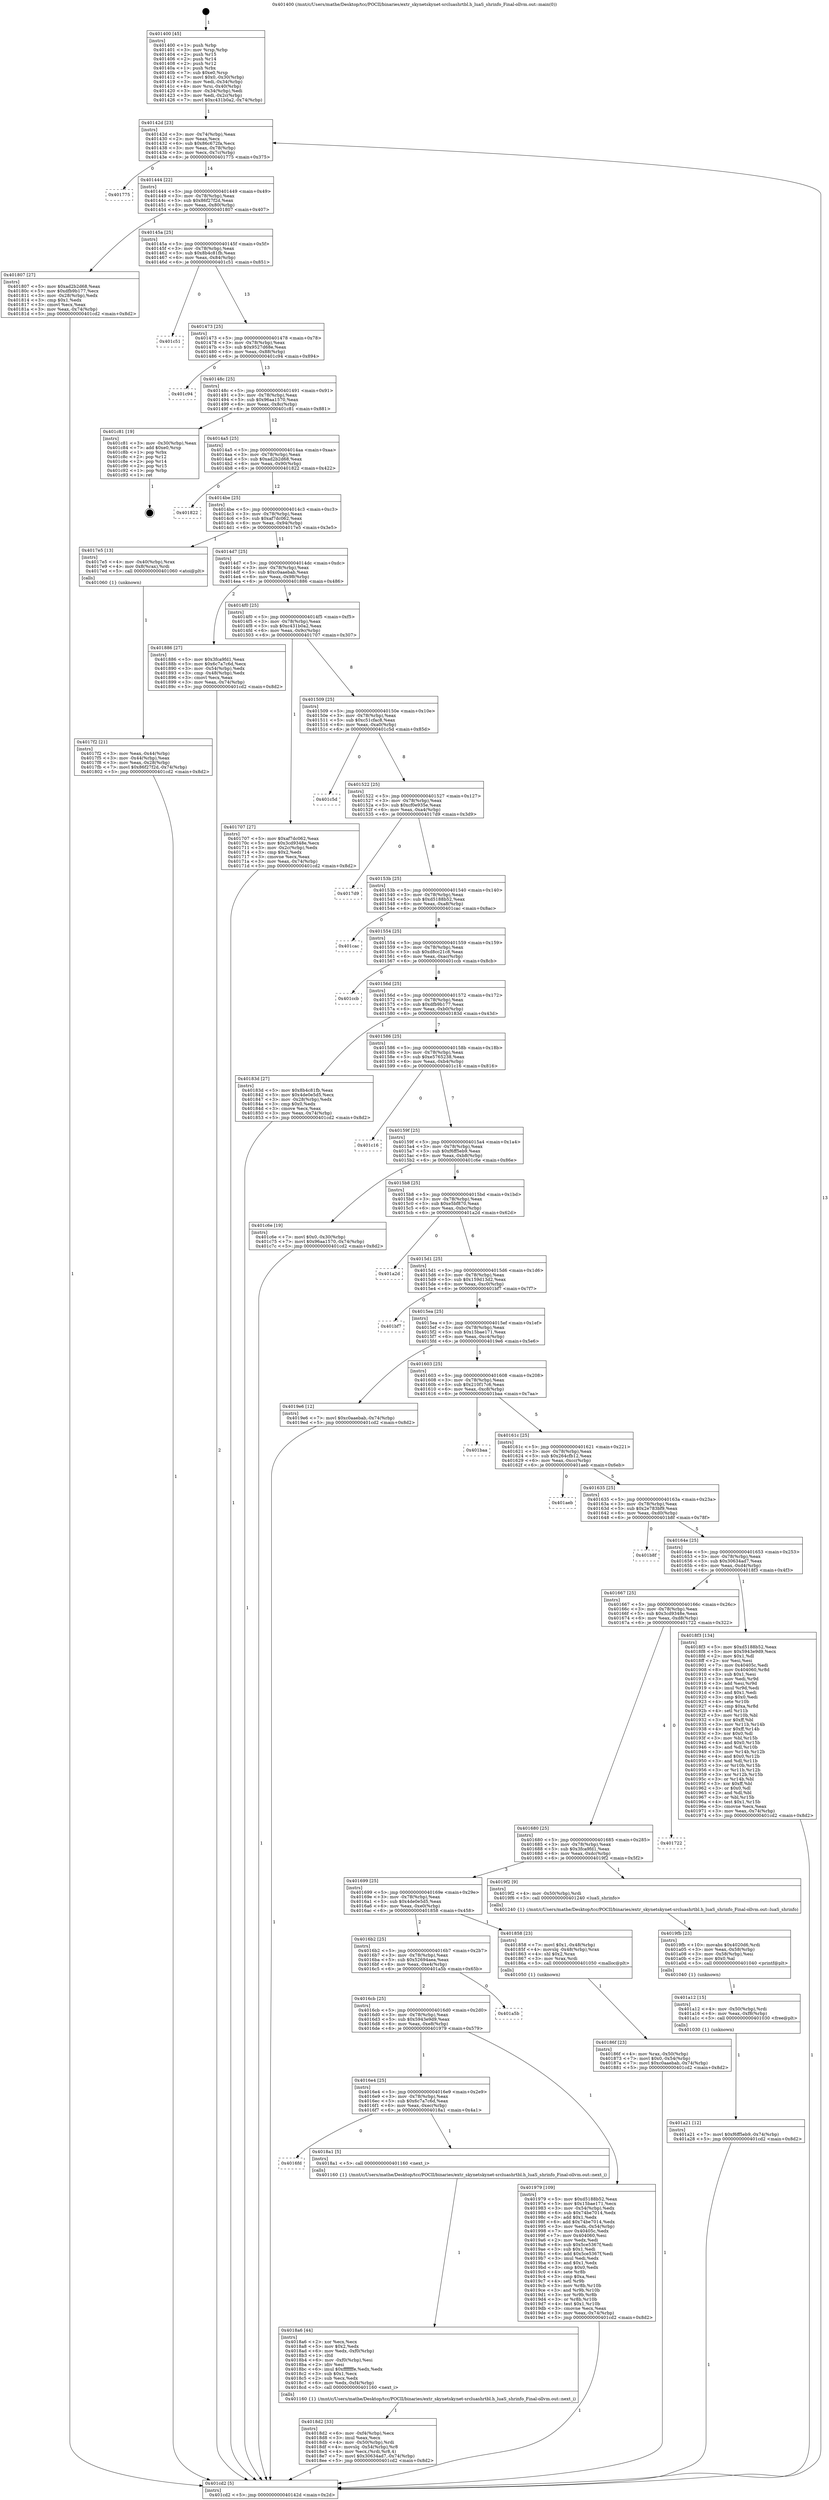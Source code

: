 digraph "0x401400" {
  label = "0x401400 (/mnt/c/Users/mathe/Desktop/tcc/POCII/binaries/extr_skynetskynet-srcluashrtbl.h_luaS_shrinfo_Final-ollvm.out::main(0))"
  labelloc = "t"
  node[shape=record]

  Entry [label="",width=0.3,height=0.3,shape=circle,fillcolor=black,style=filled]
  "0x40142d" [label="{
     0x40142d [23]\l
     | [instrs]\l
     &nbsp;&nbsp;0x40142d \<+3\>: mov -0x74(%rbp),%eax\l
     &nbsp;&nbsp;0x401430 \<+2\>: mov %eax,%ecx\l
     &nbsp;&nbsp;0x401432 \<+6\>: sub $0x86c672fa,%ecx\l
     &nbsp;&nbsp;0x401438 \<+3\>: mov %eax,-0x78(%rbp)\l
     &nbsp;&nbsp;0x40143b \<+3\>: mov %ecx,-0x7c(%rbp)\l
     &nbsp;&nbsp;0x40143e \<+6\>: je 0000000000401775 \<main+0x375\>\l
  }"]
  "0x401775" [label="{
     0x401775\l
  }", style=dashed]
  "0x401444" [label="{
     0x401444 [22]\l
     | [instrs]\l
     &nbsp;&nbsp;0x401444 \<+5\>: jmp 0000000000401449 \<main+0x49\>\l
     &nbsp;&nbsp;0x401449 \<+3\>: mov -0x78(%rbp),%eax\l
     &nbsp;&nbsp;0x40144c \<+5\>: sub $0x86f27f2d,%eax\l
     &nbsp;&nbsp;0x401451 \<+3\>: mov %eax,-0x80(%rbp)\l
     &nbsp;&nbsp;0x401454 \<+6\>: je 0000000000401807 \<main+0x407\>\l
  }"]
  Exit [label="",width=0.3,height=0.3,shape=circle,fillcolor=black,style=filled,peripheries=2]
  "0x401807" [label="{
     0x401807 [27]\l
     | [instrs]\l
     &nbsp;&nbsp;0x401807 \<+5\>: mov $0xad2b2d68,%eax\l
     &nbsp;&nbsp;0x40180c \<+5\>: mov $0xdfb9b177,%ecx\l
     &nbsp;&nbsp;0x401811 \<+3\>: mov -0x28(%rbp),%edx\l
     &nbsp;&nbsp;0x401814 \<+3\>: cmp $0x1,%edx\l
     &nbsp;&nbsp;0x401817 \<+3\>: cmovl %ecx,%eax\l
     &nbsp;&nbsp;0x40181a \<+3\>: mov %eax,-0x74(%rbp)\l
     &nbsp;&nbsp;0x40181d \<+5\>: jmp 0000000000401cd2 \<main+0x8d2\>\l
  }"]
  "0x40145a" [label="{
     0x40145a [25]\l
     | [instrs]\l
     &nbsp;&nbsp;0x40145a \<+5\>: jmp 000000000040145f \<main+0x5f\>\l
     &nbsp;&nbsp;0x40145f \<+3\>: mov -0x78(%rbp),%eax\l
     &nbsp;&nbsp;0x401462 \<+5\>: sub $0x8b4c81fb,%eax\l
     &nbsp;&nbsp;0x401467 \<+6\>: mov %eax,-0x84(%rbp)\l
     &nbsp;&nbsp;0x40146d \<+6\>: je 0000000000401c51 \<main+0x851\>\l
  }"]
  "0x401a21" [label="{
     0x401a21 [12]\l
     | [instrs]\l
     &nbsp;&nbsp;0x401a21 \<+7\>: movl $0xf6ff5eb9,-0x74(%rbp)\l
     &nbsp;&nbsp;0x401a28 \<+5\>: jmp 0000000000401cd2 \<main+0x8d2\>\l
  }"]
  "0x401c51" [label="{
     0x401c51\l
  }", style=dashed]
  "0x401473" [label="{
     0x401473 [25]\l
     | [instrs]\l
     &nbsp;&nbsp;0x401473 \<+5\>: jmp 0000000000401478 \<main+0x78\>\l
     &nbsp;&nbsp;0x401478 \<+3\>: mov -0x78(%rbp),%eax\l
     &nbsp;&nbsp;0x40147b \<+5\>: sub $0x9527d68e,%eax\l
     &nbsp;&nbsp;0x401480 \<+6\>: mov %eax,-0x88(%rbp)\l
     &nbsp;&nbsp;0x401486 \<+6\>: je 0000000000401c94 \<main+0x894\>\l
  }"]
  "0x401a12" [label="{
     0x401a12 [15]\l
     | [instrs]\l
     &nbsp;&nbsp;0x401a12 \<+4\>: mov -0x50(%rbp),%rdi\l
     &nbsp;&nbsp;0x401a16 \<+6\>: mov %eax,-0xf8(%rbp)\l
     &nbsp;&nbsp;0x401a1c \<+5\>: call 0000000000401030 \<free@plt\>\l
     | [calls]\l
     &nbsp;&nbsp;0x401030 \{1\} (unknown)\l
  }"]
  "0x401c94" [label="{
     0x401c94\l
  }", style=dashed]
  "0x40148c" [label="{
     0x40148c [25]\l
     | [instrs]\l
     &nbsp;&nbsp;0x40148c \<+5\>: jmp 0000000000401491 \<main+0x91\>\l
     &nbsp;&nbsp;0x401491 \<+3\>: mov -0x78(%rbp),%eax\l
     &nbsp;&nbsp;0x401494 \<+5\>: sub $0x96aa1570,%eax\l
     &nbsp;&nbsp;0x401499 \<+6\>: mov %eax,-0x8c(%rbp)\l
     &nbsp;&nbsp;0x40149f \<+6\>: je 0000000000401c81 \<main+0x881\>\l
  }"]
  "0x4019fb" [label="{
     0x4019fb [23]\l
     | [instrs]\l
     &nbsp;&nbsp;0x4019fb \<+10\>: movabs $0x4020d6,%rdi\l
     &nbsp;&nbsp;0x401a05 \<+3\>: mov %eax,-0x58(%rbp)\l
     &nbsp;&nbsp;0x401a08 \<+3\>: mov -0x58(%rbp),%esi\l
     &nbsp;&nbsp;0x401a0b \<+2\>: mov $0x0,%al\l
     &nbsp;&nbsp;0x401a0d \<+5\>: call 0000000000401040 \<printf@plt\>\l
     | [calls]\l
     &nbsp;&nbsp;0x401040 \{1\} (unknown)\l
  }"]
  "0x401c81" [label="{
     0x401c81 [19]\l
     | [instrs]\l
     &nbsp;&nbsp;0x401c81 \<+3\>: mov -0x30(%rbp),%eax\l
     &nbsp;&nbsp;0x401c84 \<+7\>: add $0xe0,%rsp\l
     &nbsp;&nbsp;0x401c8b \<+1\>: pop %rbx\l
     &nbsp;&nbsp;0x401c8c \<+2\>: pop %r12\l
     &nbsp;&nbsp;0x401c8e \<+2\>: pop %r14\l
     &nbsp;&nbsp;0x401c90 \<+2\>: pop %r15\l
     &nbsp;&nbsp;0x401c92 \<+1\>: pop %rbp\l
     &nbsp;&nbsp;0x401c93 \<+1\>: ret\l
  }"]
  "0x4014a5" [label="{
     0x4014a5 [25]\l
     | [instrs]\l
     &nbsp;&nbsp;0x4014a5 \<+5\>: jmp 00000000004014aa \<main+0xaa\>\l
     &nbsp;&nbsp;0x4014aa \<+3\>: mov -0x78(%rbp),%eax\l
     &nbsp;&nbsp;0x4014ad \<+5\>: sub $0xad2b2d68,%eax\l
     &nbsp;&nbsp;0x4014b2 \<+6\>: mov %eax,-0x90(%rbp)\l
     &nbsp;&nbsp;0x4014b8 \<+6\>: je 0000000000401822 \<main+0x422\>\l
  }"]
  "0x4018d2" [label="{
     0x4018d2 [33]\l
     | [instrs]\l
     &nbsp;&nbsp;0x4018d2 \<+6\>: mov -0xf4(%rbp),%ecx\l
     &nbsp;&nbsp;0x4018d8 \<+3\>: imul %eax,%ecx\l
     &nbsp;&nbsp;0x4018db \<+4\>: mov -0x50(%rbp),%rdi\l
     &nbsp;&nbsp;0x4018df \<+4\>: movslq -0x54(%rbp),%r8\l
     &nbsp;&nbsp;0x4018e3 \<+4\>: mov %ecx,(%rdi,%r8,4)\l
     &nbsp;&nbsp;0x4018e7 \<+7\>: movl $0x30634ad7,-0x74(%rbp)\l
     &nbsp;&nbsp;0x4018ee \<+5\>: jmp 0000000000401cd2 \<main+0x8d2\>\l
  }"]
  "0x401822" [label="{
     0x401822\l
  }", style=dashed]
  "0x4014be" [label="{
     0x4014be [25]\l
     | [instrs]\l
     &nbsp;&nbsp;0x4014be \<+5\>: jmp 00000000004014c3 \<main+0xc3\>\l
     &nbsp;&nbsp;0x4014c3 \<+3\>: mov -0x78(%rbp),%eax\l
     &nbsp;&nbsp;0x4014c6 \<+5\>: sub $0xaf7dc062,%eax\l
     &nbsp;&nbsp;0x4014cb \<+6\>: mov %eax,-0x94(%rbp)\l
     &nbsp;&nbsp;0x4014d1 \<+6\>: je 00000000004017e5 \<main+0x3e5\>\l
  }"]
  "0x4018a6" [label="{
     0x4018a6 [44]\l
     | [instrs]\l
     &nbsp;&nbsp;0x4018a6 \<+2\>: xor %ecx,%ecx\l
     &nbsp;&nbsp;0x4018a8 \<+5\>: mov $0x2,%edx\l
     &nbsp;&nbsp;0x4018ad \<+6\>: mov %edx,-0xf0(%rbp)\l
     &nbsp;&nbsp;0x4018b3 \<+1\>: cltd\l
     &nbsp;&nbsp;0x4018b4 \<+6\>: mov -0xf0(%rbp),%esi\l
     &nbsp;&nbsp;0x4018ba \<+2\>: idiv %esi\l
     &nbsp;&nbsp;0x4018bc \<+6\>: imul $0xfffffffe,%edx,%edx\l
     &nbsp;&nbsp;0x4018c2 \<+3\>: sub $0x1,%ecx\l
     &nbsp;&nbsp;0x4018c5 \<+2\>: sub %ecx,%edx\l
     &nbsp;&nbsp;0x4018c7 \<+6\>: mov %edx,-0xf4(%rbp)\l
     &nbsp;&nbsp;0x4018cd \<+5\>: call 0000000000401160 \<next_i\>\l
     | [calls]\l
     &nbsp;&nbsp;0x401160 \{1\} (/mnt/c/Users/mathe/Desktop/tcc/POCII/binaries/extr_skynetskynet-srcluashrtbl.h_luaS_shrinfo_Final-ollvm.out::next_i)\l
  }"]
  "0x4017e5" [label="{
     0x4017e5 [13]\l
     | [instrs]\l
     &nbsp;&nbsp;0x4017e5 \<+4\>: mov -0x40(%rbp),%rax\l
     &nbsp;&nbsp;0x4017e9 \<+4\>: mov 0x8(%rax),%rdi\l
     &nbsp;&nbsp;0x4017ed \<+5\>: call 0000000000401060 \<atoi@plt\>\l
     | [calls]\l
     &nbsp;&nbsp;0x401060 \{1\} (unknown)\l
  }"]
  "0x4014d7" [label="{
     0x4014d7 [25]\l
     | [instrs]\l
     &nbsp;&nbsp;0x4014d7 \<+5\>: jmp 00000000004014dc \<main+0xdc\>\l
     &nbsp;&nbsp;0x4014dc \<+3\>: mov -0x78(%rbp),%eax\l
     &nbsp;&nbsp;0x4014df \<+5\>: sub $0xc0aaebab,%eax\l
     &nbsp;&nbsp;0x4014e4 \<+6\>: mov %eax,-0x98(%rbp)\l
     &nbsp;&nbsp;0x4014ea \<+6\>: je 0000000000401886 \<main+0x486\>\l
  }"]
  "0x4016fd" [label="{
     0x4016fd\l
  }", style=dashed]
  "0x401886" [label="{
     0x401886 [27]\l
     | [instrs]\l
     &nbsp;&nbsp;0x401886 \<+5\>: mov $0x3fca9fd1,%eax\l
     &nbsp;&nbsp;0x40188b \<+5\>: mov $0x6c7a7c6d,%ecx\l
     &nbsp;&nbsp;0x401890 \<+3\>: mov -0x54(%rbp),%edx\l
     &nbsp;&nbsp;0x401893 \<+3\>: cmp -0x48(%rbp),%edx\l
     &nbsp;&nbsp;0x401896 \<+3\>: cmovl %ecx,%eax\l
     &nbsp;&nbsp;0x401899 \<+3\>: mov %eax,-0x74(%rbp)\l
     &nbsp;&nbsp;0x40189c \<+5\>: jmp 0000000000401cd2 \<main+0x8d2\>\l
  }"]
  "0x4014f0" [label="{
     0x4014f0 [25]\l
     | [instrs]\l
     &nbsp;&nbsp;0x4014f0 \<+5\>: jmp 00000000004014f5 \<main+0xf5\>\l
     &nbsp;&nbsp;0x4014f5 \<+3\>: mov -0x78(%rbp),%eax\l
     &nbsp;&nbsp;0x4014f8 \<+5\>: sub $0xc431b0a2,%eax\l
     &nbsp;&nbsp;0x4014fd \<+6\>: mov %eax,-0x9c(%rbp)\l
     &nbsp;&nbsp;0x401503 \<+6\>: je 0000000000401707 \<main+0x307\>\l
  }"]
  "0x4018a1" [label="{
     0x4018a1 [5]\l
     | [instrs]\l
     &nbsp;&nbsp;0x4018a1 \<+5\>: call 0000000000401160 \<next_i\>\l
     | [calls]\l
     &nbsp;&nbsp;0x401160 \{1\} (/mnt/c/Users/mathe/Desktop/tcc/POCII/binaries/extr_skynetskynet-srcluashrtbl.h_luaS_shrinfo_Final-ollvm.out::next_i)\l
  }"]
  "0x401707" [label="{
     0x401707 [27]\l
     | [instrs]\l
     &nbsp;&nbsp;0x401707 \<+5\>: mov $0xaf7dc062,%eax\l
     &nbsp;&nbsp;0x40170c \<+5\>: mov $0x3cd9348e,%ecx\l
     &nbsp;&nbsp;0x401711 \<+3\>: mov -0x2c(%rbp),%edx\l
     &nbsp;&nbsp;0x401714 \<+3\>: cmp $0x2,%edx\l
     &nbsp;&nbsp;0x401717 \<+3\>: cmovne %ecx,%eax\l
     &nbsp;&nbsp;0x40171a \<+3\>: mov %eax,-0x74(%rbp)\l
     &nbsp;&nbsp;0x40171d \<+5\>: jmp 0000000000401cd2 \<main+0x8d2\>\l
  }"]
  "0x401509" [label="{
     0x401509 [25]\l
     | [instrs]\l
     &nbsp;&nbsp;0x401509 \<+5\>: jmp 000000000040150e \<main+0x10e\>\l
     &nbsp;&nbsp;0x40150e \<+3\>: mov -0x78(%rbp),%eax\l
     &nbsp;&nbsp;0x401511 \<+5\>: sub $0xc51cfac8,%eax\l
     &nbsp;&nbsp;0x401516 \<+6\>: mov %eax,-0xa0(%rbp)\l
     &nbsp;&nbsp;0x40151c \<+6\>: je 0000000000401c5d \<main+0x85d\>\l
  }"]
  "0x401cd2" [label="{
     0x401cd2 [5]\l
     | [instrs]\l
     &nbsp;&nbsp;0x401cd2 \<+5\>: jmp 000000000040142d \<main+0x2d\>\l
  }"]
  "0x401400" [label="{
     0x401400 [45]\l
     | [instrs]\l
     &nbsp;&nbsp;0x401400 \<+1\>: push %rbp\l
     &nbsp;&nbsp;0x401401 \<+3\>: mov %rsp,%rbp\l
     &nbsp;&nbsp;0x401404 \<+2\>: push %r15\l
     &nbsp;&nbsp;0x401406 \<+2\>: push %r14\l
     &nbsp;&nbsp;0x401408 \<+2\>: push %r12\l
     &nbsp;&nbsp;0x40140a \<+1\>: push %rbx\l
     &nbsp;&nbsp;0x40140b \<+7\>: sub $0xe0,%rsp\l
     &nbsp;&nbsp;0x401412 \<+7\>: movl $0x0,-0x30(%rbp)\l
     &nbsp;&nbsp;0x401419 \<+3\>: mov %edi,-0x34(%rbp)\l
     &nbsp;&nbsp;0x40141c \<+4\>: mov %rsi,-0x40(%rbp)\l
     &nbsp;&nbsp;0x401420 \<+3\>: mov -0x34(%rbp),%edi\l
     &nbsp;&nbsp;0x401423 \<+3\>: mov %edi,-0x2c(%rbp)\l
     &nbsp;&nbsp;0x401426 \<+7\>: movl $0xc431b0a2,-0x74(%rbp)\l
  }"]
  "0x4017f2" [label="{
     0x4017f2 [21]\l
     | [instrs]\l
     &nbsp;&nbsp;0x4017f2 \<+3\>: mov %eax,-0x44(%rbp)\l
     &nbsp;&nbsp;0x4017f5 \<+3\>: mov -0x44(%rbp),%eax\l
     &nbsp;&nbsp;0x4017f8 \<+3\>: mov %eax,-0x28(%rbp)\l
     &nbsp;&nbsp;0x4017fb \<+7\>: movl $0x86f27f2d,-0x74(%rbp)\l
     &nbsp;&nbsp;0x401802 \<+5\>: jmp 0000000000401cd2 \<main+0x8d2\>\l
  }"]
  "0x4016e4" [label="{
     0x4016e4 [25]\l
     | [instrs]\l
     &nbsp;&nbsp;0x4016e4 \<+5\>: jmp 00000000004016e9 \<main+0x2e9\>\l
     &nbsp;&nbsp;0x4016e9 \<+3\>: mov -0x78(%rbp),%eax\l
     &nbsp;&nbsp;0x4016ec \<+5\>: sub $0x6c7a7c6d,%eax\l
     &nbsp;&nbsp;0x4016f1 \<+6\>: mov %eax,-0xec(%rbp)\l
     &nbsp;&nbsp;0x4016f7 \<+6\>: je 00000000004018a1 \<main+0x4a1\>\l
  }"]
  "0x401c5d" [label="{
     0x401c5d\l
  }", style=dashed]
  "0x401522" [label="{
     0x401522 [25]\l
     | [instrs]\l
     &nbsp;&nbsp;0x401522 \<+5\>: jmp 0000000000401527 \<main+0x127\>\l
     &nbsp;&nbsp;0x401527 \<+3\>: mov -0x78(%rbp),%eax\l
     &nbsp;&nbsp;0x40152a \<+5\>: sub $0xcf0e935e,%eax\l
     &nbsp;&nbsp;0x40152f \<+6\>: mov %eax,-0xa4(%rbp)\l
     &nbsp;&nbsp;0x401535 \<+6\>: je 00000000004017d9 \<main+0x3d9\>\l
  }"]
  "0x401979" [label="{
     0x401979 [109]\l
     | [instrs]\l
     &nbsp;&nbsp;0x401979 \<+5\>: mov $0xd5188b52,%eax\l
     &nbsp;&nbsp;0x40197e \<+5\>: mov $0x15bae171,%ecx\l
     &nbsp;&nbsp;0x401983 \<+3\>: mov -0x54(%rbp),%edx\l
     &nbsp;&nbsp;0x401986 \<+6\>: sub $0x74be7014,%edx\l
     &nbsp;&nbsp;0x40198c \<+3\>: add $0x1,%edx\l
     &nbsp;&nbsp;0x40198f \<+6\>: add $0x74be7014,%edx\l
     &nbsp;&nbsp;0x401995 \<+3\>: mov %edx,-0x54(%rbp)\l
     &nbsp;&nbsp;0x401998 \<+7\>: mov 0x40405c,%edx\l
     &nbsp;&nbsp;0x40199f \<+7\>: mov 0x404060,%esi\l
     &nbsp;&nbsp;0x4019a6 \<+2\>: mov %edx,%edi\l
     &nbsp;&nbsp;0x4019a8 \<+6\>: sub $0x5ce5367f,%edi\l
     &nbsp;&nbsp;0x4019ae \<+3\>: sub $0x1,%edi\l
     &nbsp;&nbsp;0x4019b1 \<+6\>: add $0x5ce5367f,%edi\l
     &nbsp;&nbsp;0x4019b7 \<+3\>: imul %edi,%edx\l
     &nbsp;&nbsp;0x4019ba \<+3\>: and $0x1,%edx\l
     &nbsp;&nbsp;0x4019bd \<+3\>: cmp $0x0,%edx\l
     &nbsp;&nbsp;0x4019c0 \<+4\>: sete %r8b\l
     &nbsp;&nbsp;0x4019c4 \<+3\>: cmp $0xa,%esi\l
     &nbsp;&nbsp;0x4019c7 \<+4\>: setl %r9b\l
     &nbsp;&nbsp;0x4019cb \<+3\>: mov %r8b,%r10b\l
     &nbsp;&nbsp;0x4019ce \<+3\>: and %r9b,%r10b\l
     &nbsp;&nbsp;0x4019d1 \<+3\>: xor %r9b,%r8b\l
     &nbsp;&nbsp;0x4019d4 \<+3\>: or %r8b,%r10b\l
     &nbsp;&nbsp;0x4019d7 \<+4\>: test $0x1,%r10b\l
     &nbsp;&nbsp;0x4019db \<+3\>: cmovne %ecx,%eax\l
     &nbsp;&nbsp;0x4019de \<+3\>: mov %eax,-0x74(%rbp)\l
     &nbsp;&nbsp;0x4019e1 \<+5\>: jmp 0000000000401cd2 \<main+0x8d2\>\l
  }"]
  "0x4017d9" [label="{
     0x4017d9\l
  }", style=dashed]
  "0x40153b" [label="{
     0x40153b [25]\l
     | [instrs]\l
     &nbsp;&nbsp;0x40153b \<+5\>: jmp 0000000000401540 \<main+0x140\>\l
     &nbsp;&nbsp;0x401540 \<+3\>: mov -0x78(%rbp),%eax\l
     &nbsp;&nbsp;0x401543 \<+5\>: sub $0xd5188b52,%eax\l
     &nbsp;&nbsp;0x401548 \<+6\>: mov %eax,-0xa8(%rbp)\l
     &nbsp;&nbsp;0x40154e \<+6\>: je 0000000000401cac \<main+0x8ac\>\l
  }"]
  "0x4016cb" [label="{
     0x4016cb [25]\l
     | [instrs]\l
     &nbsp;&nbsp;0x4016cb \<+5\>: jmp 00000000004016d0 \<main+0x2d0\>\l
     &nbsp;&nbsp;0x4016d0 \<+3\>: mov -0x78(%rbp),%eax\l
     &nbsp;&nbsp;0x4016d3 \<+5\>: sub $0x5943e9d9,%eax\l
     &nbsp;&nbsp;0x4016d8 \<+6\>: mov %eax,-0xe8(%rbp)\l
     &nbsp;&nbsp;0x4016de \<+6\>: je 0000000000401979 \<main+0x579\>\l
  }"]
  "0x401cac" [label="{
     0x401cac\l
  }", style=dashed]
  "0x401554" [label="{
     0x401554 [25]\l
     | [instrs]\l
     &nbsp;&nbsp;0x401554 \<+5\>: jmp 0000000000401559 \<main+0x159\>\l
     &nbsp;&nbsp;0x401559 \<+3\>: mov -0x78(%rbp),%eax\l
     &nbsp;&nbsp;0x40155c \<+5\>: sub $0xd8cc21c8,%eax\l
     &nbsp;&nbsp;0x401561 \<+6\>: mov %eax,-0xac(%rbp)\l
     &nbsp;&nbsp;0x401567 \<+6\>: je 0000000000401ccb \<main+0x8cb\>\l
  }"]
  "0x401a5b" [label="{
     0x401a5b\l
  }", style=dashed]
  "0x401ccb" [label="{
     0x401ccb\l
  }", style=dashed]
  "0x40156d" [label="{
     0x40156d [25]\l
     | [instrs]\l
     &nbsp;&nbsp;0x40156d \<+5\>: jmp 0000000000401572 \<main+0x172\>\l
     &nbsp;&nbsp;0x401572 \<+3\>: mov -0x78(%rbp),%eax\l
     &nbsp;&nbsp;0x401575 \<+5\>: sub $0xdfb9b177,%eax\l
     &nbsp;&nbsp;0x40157a \<+6\>: mov %eax,-0xb0(%rbp)\l
     &nbsp;&nbsp;0x401580 \<+6\>: je 000000000040183d \<main+0x43d\>\l
  }"]
  "0x40186f" [label="{
     0x40186f [23]\l
     | [instrs]\l
     &nbsp;&nbsp;0x40186f \<+4\>: mov %rax,-0x50(%rbp)\l
     &nbsp;&nbsp;0x401873 \<+7\>: movl $0x0,-0x54(%rbp)\l
     &nbsp;&nbsp;0x40187a \<+7\>: movl $0xc0aaebab,-0x74(%rbp)\l
     &nbsp;&nbsp;0x401881 \<+5\>: jmp 0000000000401cd2 \<main+0x8d2\>\l
  }"]
  "0x40183d" [label="{
     0x40183d [27]\l
     | [instrs]\l
     &nbsp;&nbsp;0x40183d \<+5\>: mov $0x8b4c81fb,%eax\l
     &nbsp;&nbsp;0x401842 \<+5\>: mov $0x4de0e5d5,%ecx\l
     &nbsp;&nbsp;0x401847 \<+3\>: mov -0x28(%rbp),%edx\l
     &nbsp;&nbsp;0x40184a \<+3\>: cmp $0x0,%edx\l
     &nbsp;&nbsp;0x40184d \<+3\>: cmove %ecx,%eax\l
     &nbsp;&nbsp;0x401850 \<+3\>: mov %eax,-0x74(%rbp)\l
     &nbsp;&nbsp;0x401853 \<+5\>: jmp 0000000000401cd2 \<main+0x8d2\>\l
  }"]
  "0x401586" [label="{
     0x401586 [25]\l
     | [instrs]\l
     &nbsp;&nbsp;0x401586 \<+5\>: jmp 000000000040158b \<main+0x18b\>\l
     &nbsp;&nbsp;0x40158b \<+3\>: mov -0x78(%rbp),%eax\l
     &nbsp;&nbsp;0x40158e \<+5\>: sub $0xe5765238,%eax\l
     &nbsp;&nbsp;0x401593 \<+6\>: mov %eax,-0xb4(%rbp)\l
     &nbsp;&nbsp;0x401599 \<+6\>: je 0000000000401c16 \<main+0x816\>\l
  }"]
  "0x4016b2" [label="{
     0x4016b2 [25]\l
     | [instrs]\l
     &nbsp;&nbsp;0x4016b2 \<+5\>: jmp 00000000004016b7 \<main+0x2b7\>\l
     &nbsp;&nbsp;0x4016b7 \<+3\>: mov -0x78(%rbp),%eax\l
     &nbsp;&nbsp;0x4016ba \<+5\>: sub $0x52694aea,%eax\l
     &nbsp;&nbsp;0x4016bf \<+6\>: mov %eax,-0xe4(%rbp)\l
     &nbsp;&nbsp;0x4016c5 \<+6\>: je 0000000000401a5b \<main+0x65b\>\l
  }"]
  "0x401c16" [label="{
     0x401c16\l
  }", style=dashed]
  "0x40159f" [label="{
     0x40159f [25]\l
     | [instrs]\l
     &nbsp;&nbsp;0x40159f \<+5\>: jmp 00000000004015a4 \<main+0x1a4\>\l
     &nbsp;&nbsp;0x4015a4 \<+3\>: mov -0x78(%rbp),%eax\l
     &nbsp;&nbsp;0x4015a7 \<+5\>: sub $0xf6ff5eb9,%eax\l
     &nbsp;&nbsp;0x4015ac \<+6\>: mov %eax,-0xb8(%rbp)\l
     &nbsp;&nbsp;0x4015b2 \<+6\>: je 0000000000401c6e \<main+0x86e\>\l
  }"]
  "0x401858" [label="{
     0x401858 [23]\l
     | [instrs]\l
     &nbsp;&nbsp;0x401858 \<+7\>: movl $0x1,-0x48(%rbp)\l
     &nbsp;&nbsp;0x40185f \<+4\>: movslq -0x48(%rbp),%rax\l
     &nbsp;&nbsp;0x401863 \<+4\>: shl $0x2,%rax\l
     &nbsp;&nbsp;0x401867 \<+3\>: mov %rax,%rdi\l
     &nbsp;&nbsp;0x40186a \<+5\>: call 0000000000401050 \<malloc@plt\>\l
     | [calls]\l
     &nbsp;&nbsp;0x401050 \{1\} (unknown)\l
  }"]
  "0x401c6e" [label="{
     0x401c6e [19]\l
     | [instrs]\l
     &nbsp;&nbsp;0x401c6e \<+7\>: movl $0x0,-0x30(%rbp)\l
     &nbsp;&nbsp;0x401c75 \<+7\>: movl $0x96aa1570,-0x74(%rbp)\l
     &nbsp;&nbsp;0x401c7c \<+5\>: jmp 0000000000401cd2 \<main+0x8d2\>\l
  }"]
  "0x4015b8" [label="{
     0x4015b8 [25]\l
     | [instrs]\l
     &nbsp;&nbsp;0x4015b8 \<+5\>: jmp 00000000004015bd \<main+0x1bd\>\l
     &nbsp;&nbsp;0x4015bd \<+3\>: mov -0x78(%rbp),%eax\l
     &nbsp;&nbsp;0x4015c0 \<+5\>: sub $0xe5bf870,%eax\l
     &nbsp;&nbsp;0x4015c5 \<+6\>: mov %eax,-0xbc(%rbp)\l
     &nbsp;&nbsp;0x4015cb \<+6\>: je 0000000000401a2d \<main+0x62d\>\l
  }"]
  "0x401699" [label="{
     0x401699 [25]\l
     | [instrs]\l
     &nbsp;&nbsp;0x401699 \<+5\>: jmp 000000000040169e \<main+0x29e\>\l
     &nbsp;&nbsp;0x40169e \<+3\>: mov -0x78(%rbp),%eax\l
     &nbsp;&nbsp;0x4016a1 \<+5\>: sub $0x4de0e5d5,%eax\l
     &nbsp;&nbsp;0x4016a6 \<+6\>: mov %eax,-0xe0(%rbp)\l
     &nbsp;&nbsp;0x4016ac \<+6\>: je 0000000000401858 \<main+0x458\>\l
  }"]
  "0x401a2d" [label="{
     0x401a2d\l
  }", style=dashed]
  "0x4015d1" [label="{
     0x4015d1 [25]\l
     | [instrs]\l
     &nbsp;&nbsp;0x4015d1 \<+5\>: jmp 00000000004015d6 \<main+0x1d6\>\l
     &nbsp;&nbsp;0x4015d6 \<+3\>: mov -0x78(%rbp),%eax\l
     &nbsp;&nbsp;0x4015d9 \<+5\>: sub $0x159d13d2,%eax\l
     &nbsp;&nbsp;0x4015de \<+6\>: mov %eax,-0xc0(%rbp)\l
     &nbsp;&nbsp;0x4015e4 \<+6\>: je 0000000000401bf7 \<main+0x7f7\>\l
  }"]
  "0x4019f2" [label="{
     0x4019f2 [9]\l
     | [instrs]\l
     &nbsp;&nbsp;0x4019f2 \<+4\>: mov -0x50(%rbp),%rdi\l
     &nbsp;&nbsp;0x4019f6 \<+5\>: call 0000000000401240 \<luaS_shrinfo\>\l
     | [calls]\l
     &nbsp;&nbsp;0x401240 \{1\} (/mnt/c/Users/mathe/Desktop/tcc/POCII/binaries/extr_skynetskynet-srcluashrtbl.h_luaS_shrinfo_Final-ollvm.out::luaS_shrinfo)\l
  }"]
  "0x401bf7" [label="{
     0x401bf7\l
  }", style=dashed]
  "0x4015ea" [label="{
     0x4015ea [25]\l
     | [instrs]\l
     &nbsp;&nbsp;0x4015ea \<+5\>: jmp 00000000004015ef \<main+0x1ef\>\l
     &nbsp;&nbsp;0x4015ef \<+3\>: mov -0x78(%rbp),%eax\l
     &nbsp;&nbsp;0x4015f2 \<+5\>: sub $0x15bae171,%eax\l
     &nbsp;&nbsp;0x4015f7 \<+6\>: mov %eax,-0xc4(%rbp)\l
     &nbsp;&nbsp;0x4015fd \<+6\>: je 00000000004019e6 \<main+0x5e6\>\l
  }"]
  "0x401680" [label="{
     0x401680 [25]\l
     | [instrs]\l
     &nbsp;&nbsp;0x401680 \<+5\>: jmp 0000000000401685 \<main+0x285\>\l
     &nbsp;&nbsp;0x401685 \<+3\>: mov -0x78(%rbp),%eax\l
     &nbsp;&nbsp;0x401688 \<+5\>: sub $0x3fca9fd1,%eax\l
     &nbsp;&nbsp;0x40168d \<+6\>: mov %eax,-0xdc(%rbp)\l
     &nbsp;&nbsp;0x401693 \<+6\>: je 00000000004019f2 \<main+0x5f2\>\l
  }"]
  "0x4019e6" [label="{
     0x4019e6 [12]\l
     | [instrs]\l
     &nbsp;&nbsp;0x4019e6 \<+7\>: movl $0xc0aaebab,-0x74(%rbp)\l
     &nbsp;&nbsp;0x4019ed \<+5\>: jmp 0000000000401cd2 \<main+0x8d2\>\l
  }"]
  "0x401603" [label="{
     0x401603 [25]\l
     | [instrs]\l
     &nbsp;&nbsp;0x401603 \<+5\>: jmp 0000000000401608 \<main+0x208\>\l
     &nbsp;&nbsp;0x401608 \<+3\>: mov -0x78(%rbp),%eax\l
     &nbsp;&nbsp;0x40160b \<+5\>: sub $0x210f17c6,%eax\l
     &nbsp;&nbsp;0x401610 \<+6\>: mov %eax,-0xc8(%rbp)\l
     &nbsp;&nbsp;0x401616 \<+6\>: je 0000000000401baa \<main+0x7aa\>\l
  }"]
  "0x401722" [label="{
     0x401722\l
  }", style=dashed]
  "0x401baa" [label="{
     0x401baa\l
  }", style=dashed]
  "0x40161c" [label="{
     0x40161c [25]\l
     | [instrs]\l
     &nbsp;&nbsp;0x40161c \<+5\>: jmp 0000000000401621 \<main+0x221\>\l
     &nbsp;&nbsp;0x401621 \<+3\>: mov -0x78(%rbp),%eax\l
     &nbsp;&nbsp;0x401624 \<+5\>: sub $0x264cfb12,%eax\l
     &nbsp;&nbsp;0x401629 \<+6\>: mov %eax,-0xcc(%rbp)\l
     &nbsp;&nbsp;0x40162f \<+6\>: je 0000000000401aeb \<main+0x6eb\>\l
  }"]
  "0x401667" [label="{
     0x401667 [25]\l
     | [instrs]\l
     &nbsp;&nbsp;0x401667 \<+5\>: jmp 000000000040166c \<main+0x26c\>\l
     &nbsp;&nbsp;0x40166c \<+3\>: mov -0x78(%rbp),%eax\l
     &nbsp;&nbsp;0x40166f \<+5\>: sub $0x3cd9348e,%eax\l
     &nbsp;&nbsp;0x401674 \<+6\>: mov %eax,-0xd8(%rbp)\l
     &nbsp;&nbsp;0x40167a \<+6\>: je 0000000000401722 \<main+0x322\>\l
  }"]
  "0x401aeb" [label="{
     0x401aeb\l
  }", style=dashed]
  "0x401635" [label="{
     0x401635 [25]\l
     | [instrs]\l
     &nbsp;&nbsp;0x401635 \<+5\>: jmp 000000000040163a \<main+0x23a\>\l
     &nbsp;&nbsp;0x40163a \<+3\>: mov -0x78(%rbp),%eax\l
     &nbsp;&nbsp;0x40163d \<+5\>: sub $0x2e783bf9,%eax\l
     &nbsp;&nbsp;0x401642 \<+6\>: mov %eax,-0xd0(%rbp)\l
     &nbsp;&nbsp;0x401648 \<+6\>: je 0000000000401b8f \<main+0x78f\>\l
  }"]
  "0x4018f3" [label="{
     0x4018f3 [134]\l
     | [instrs]\l
     &nbsp;&nbsp;0x4018f3 \<+5\>: mov $0xd5188b52,%eax\l
     &nbsp;&nbsp;0x4018f8 \<+5\>: mov $0x5943e9d9,%ecx\l
     &nbsp;&nbsp;0x4018fd \<+2\>: mov $0x1,%dl\l
     &nbsp;&nbsp;0x4018ff \<+2\>: xor %esi,%esi\l
     &nbsp;&nbsp;0x401901 \<+7\>: mov 0x40405c,%edi\l
     &nbsp;&nbsp;0x401908 \<+8\>: mov 0x404060,%r8d\l
     &nbsp;&nbsp;0x401910 \<+3\>: sub $0x1,%esi\l
     &nbsp;&nbsp;0x401913 \<+3\>: mov %edi,%r9d\l
     &nbsp;&nbsp;0x401916 \<+3\>: add %esi,%r9d\l
     &nbsp;&nbsp;0x401919 \<+4\>: imul %r9d,%edi\l
     &nbsp;&nbsp;0x40191d \<+3\>: and $0x1,%edi\l
     &nbsp;&nbsp;0x401920 \<+3\>: cmp $0x0,%edi\l
     &nbsp;&nbsp;0x401923 \<+4\>: sete %r10b\l
     &nbsp;&nbsp;0x401927 \<+4\>: cmp $0xa,%r8d\l
     &nbsp;&nbsp;0x40192b \<+4\>: setl %r11b\l
     &nbsp;&nbsp;0x40192f \<+3\>: mov %r10b,%bl\l
     &nbsp;&nbsp;0x401932 \<+3\>: xor $0xff,%bl\l
     &nbsp;&nbsp;0x401935 \<+3\>: mov %r11b,%r14b\l
     &nbsp;&nbsp;0x401938 \<+4\>: xor $0xff,%r14b\l
     &nbsp;&nbsp;0x40193c \<+3\>: xor $0x0,%dl\l
     &nbsp;&nbsp;0x40193f \<+3\>: mov %bl,%r15b\l
     &nbsp;&nbsp;0x401942 \<+4\>: and $0x0,%r15b\l
     &nbsp;&nbsp;0x401946 \<+3\>: and %dl,%r10b\l
     &nbsp;&nbsp;0x401949 \<+3\>: mov %r14b,%r12b\l
     &nbsp;&nbsp;0x40194c \<+4\>: and $0x0,%r12b\l
     &nbsp;&nbsp;0x401950 \<+3\>: and %dl,%r11b\l
     &nbsp;&nbsp;0x401953 \<+3\>: or %r10b,%r15b\l
     &nbsp;&nbsp;0x401956 \<+3\>: or %r11b,%r12b\l
     &nbsp;&nbsp;0x401959 \<+3\>: xor %r12b,%r15b\l
     &nbsp;&nbsp;0x40195c \<+3\>: or %r14b,%bl\l
     &nbsp;&nbsp;0x40195f \<+3\>: xor $0xff,%bl\l
     &nbsp;&nbsp;0x401962 \<+3\>: or $0x0,%dl\l
     &nbsp;&nbsp;0x401965 \<+2\>: and %dl,%bl\l
     &nbsp;&nbsp;0x401967 \<+3\>: or %bl,%r15b\l
     &nbsp;&nbsp;0x40196a \<+4\>: test $0x1,%r15b\l
     &nbsp;&nbsp;0x40196e \<+3\>: cmovne %ecx,%eax\l
     &nbsp;&nbsp;0x401971 \<+3\>: mov %eax,-0x74(%rbp)\l
     &nbsp;&nbsp;0x401974 \<+5\>: jmp 0000000000401cd2 \<main+0x8d2\>\l
  }"]
  "0x401b8f" [label="{
     0x401b8f\l
  }", style=dashed]
  "0x40164e" [label="{
     0x40164e [25]\l
     | [instrs]\l
     &nbsp;&nbsp;0x40164e \<+5\>: jmp 0000000000401653 \<main+0x253\>\l
     &nbsp;&nbsp;0x401653 \<+3\>: mov -0x78(%rbp),%eax\l
     &nbsp;&nbsp;0x401656 \<+5\>: sub $0x30634ad7,%eax\l
     &nbsp;&nbsp;0x40165b \<+6\>: mov %eax,-0xd4(%rbp)\l
     &nbsp;&nbsp;0x401661 \<+6\>: je 00000000004018f3 \<main+0x4f3\>\l
  }"]
  Entry -> "0x401400" [label=" 1"]
  "0x40142d" -> "0x401775" [label=" 0"]
  "0x40142d" -> "0x401444" [label=" 14"]
  "0x401c81" -> Exit [label=" 1"]
  "0x401444" -> "0x401807" [label=" 1"]
  "0x401444" -> "0x40145a" [label=" 13"]
  "0x401c6e" -> "0x401cd2" [label=" 1"]
  "0x40145a" -> "0x401c51" [label=" 0"]
  "0x40145a" -> "0x401473" [label=" 13"]
  "0x401a21" -> "0x401cd2" [label=" 1"]
  "0x401473" -> "0x401c94" [label=" 0"]
  "0x401473" -> "0x40148c" [label=" 13"]
  "0x401a12" -> "0x401a21" [label=" 1"]
  "0x40148c" -> "0x401c81" [label=" 1"]
  "0x40148c" -> "0x4014a5" [label=" 12"]
  "0x4019fb" -> "0x401a12" [label=" 1"]
  "0x4014a5" -> "0x401822" [label=" 0"]
  "0x4014a5" -> "0x4014be" [label=" 12"]
  "0x4019f2" -> "0x4019fb" [label=" 1"]
  "0x4014be" -> "0x4017e5" [label=" 1"]
  "0x4014be" -> "0x4014d7" [label=" 11"]
  "0x4019e6" -> "0x401cd2" [label=" 1"]
  "0x4014d7" -> "0x401886" [label=" 2"]
  "0x4014d7" -> "0x4014f0" [label=" 9"]
  "0x401979" -> "0x401cd2" [label=" 1"]
  "0x4014f0" -> "0x401707" [label=" 1"]
  "0x4014f0" -> "0x401509" [label=" 8"]
  "0x401707" -> "0x401cd2" [label=" 1"]
  "0x401400" -> "0x40142d" [label=" 1"]
  "0x401cd2" -> "0x40142d" [label=" 13"]
  "0x4017e5" -> "0x4017f2" [label=" 1"]
  "0x4017f2" -> "0x401cd2" [label=" 1"]
  "0x401807" -> "0x401cd2" [label=" 1"]
  "0x4018f3" -> "0x401cd2" [label=" 1"]
  "0x401509" -> "0x401c5d" [label=" 0"]
  "0x401509" -> "0x401522" [label=" 8"]
  "0x4018a6" -> "0x4018d2" [label=" 1"]
  "0x401522" -> "0x4017d9" [label=" 0"]
  "0x401522" -> "0x40153b" [label=" 8"]
  "0x4018a1" -> "0x4018a6" [label=" 1"]
  "0x40153b" -> "0x401cac" [label=" 0"]
  "0x40153b" -> "0x401554" [label=" 8"]
  "0x4016e4" -> "0x4018a1" [label=" 1"]
  "0x401554" -> "0x401ccb" [label=" 0"]
  "0x401554" -> "0x40156d" [label=" 8"]
  "0x4018d2" -> "0x401cd2" [label=" 1"]
  "0x40156d" -> "0x40183d" [label=" 1"]
  "0x40156d" -> "0x401586" [label=" 7"]
  "0x40183d" -> "0x401cd2" [label=" 1"]
  "0x4016cb" -> "0x401979" [label=" 1"]
  "0x401586" -> "0x401c16" [label=" 0"]
  "0x401586" -> "0x40159f" [label=" 7"]
  "0x4016e4" -> "0x4016fd" [label=" 0"]
  "0x40159f" -> "0x401c6e" [label=" 1"]
  "0x40159f" -> "0x4015b8" [label=" 6"]
  "0x4016b2" -> "0x4016cb" [label=" 2"]
  "0x4015b8" -> "0x401a2d" [label=" 0"]
  "0x4015b8" -> "0x4015d1" [label=" 6"]
  "0x4016cb" -> "0x4016e4" [label=" 1"]
  "0x4015d1" -> "0x401bf7" [label=" 0"]
  "0x4015d1" -> "0x4015ea" [label=" 6"]
  "0x401886" -> "0x401cd2" [label=" 2"]
  "0x4015ea" -> "0x4019e6" [label=" 1"]
  "0x4015ea" -> "0x401603" [label=" 5"]
  "0x401858" -> "0x40186f" [label=" 1"]
  "0x401603" -> "0x401baa" [label=" 0"]
  "0x401603" -> "0x40161c" [label=" 5"]
  "0x401699" -> "0x4016b2" [label=" 2"]
  "0x40161c" -> "0x401aeb" [label=" 0"]
  "0x40161c" -> "0x401635" [label=" 5"]
  "0x4016b2" -> "0x401a5b" [label=" 0"]
  "0x401635" -> "0x401b8f" [label=" 0"]
  "0x401635" -> "0x40164e" [label=" 5"]
  "0x401680" -> "0x401699" [label=" 3"]
  "0x40164e" -> "0x4018f3" [label=" 1"]
  "0x40164e" -> "0x401667" [label=" 4"]
  "0x401699" -> "0x401858" [label=" 1"]
  "0x401667" -> "0x401722" [label=" 0"]
  "0x401667" -> "0x401680" [label=" 4"]
  "0x40186f" -> "0x401cd2" [label=" 1"]
  "0x401680" -> "0x4019f2" [label=" 1"]
}
